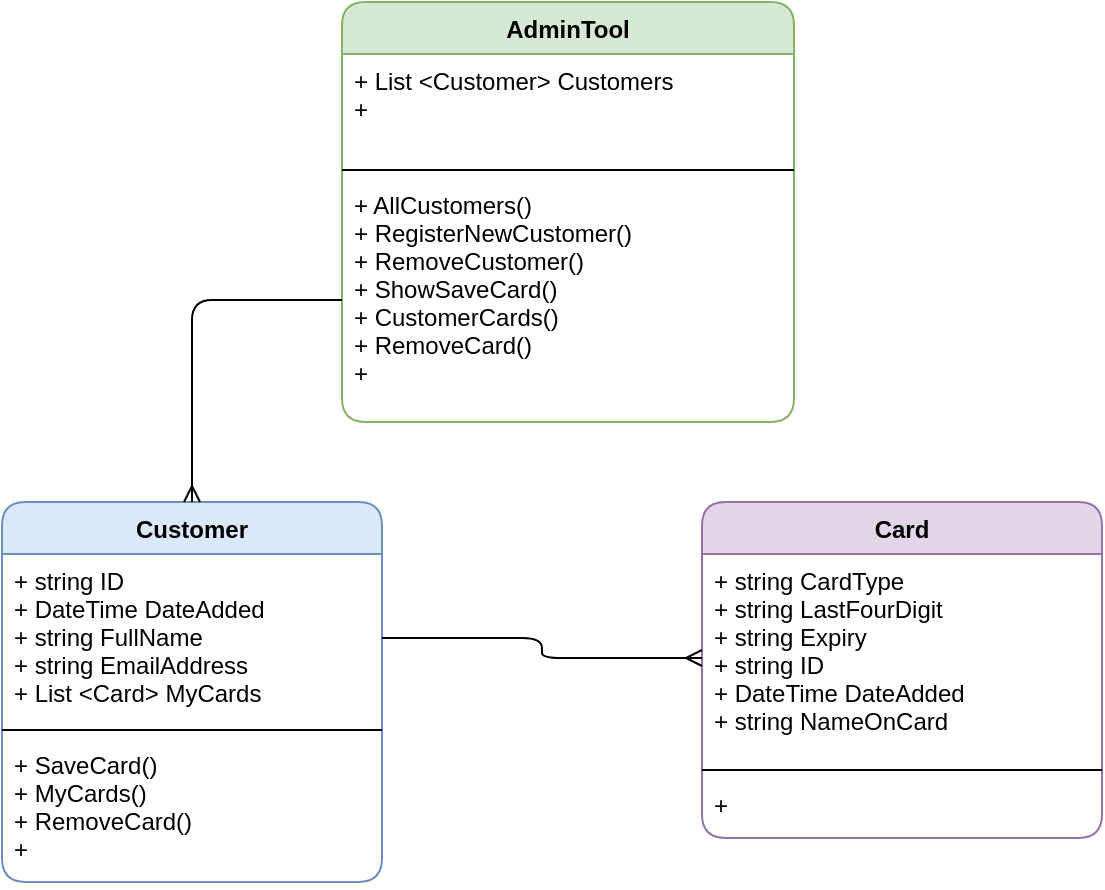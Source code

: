 <mxfile version="14.0.4" type="device"><diagram id="3pVw26wlQoAwe4_Vkxgu" name="Page-1"><mxGraphModel dx="687" dy="439" grid="1" gridSize="10" guides="1" tooltips="1" connect="1" arrows="1" fold="1" page="1" pageScale="1" pageWidth="827" pageHeight="1169" math="0" shadow="0"><root><mxCell id="0"/><mxCell id="1" parent="0"/><mxCell id="qmSiXVHXjGrOq4T2YLw0-1" value="AdminTool" style="swimlane;fontStyle=1;align=center;verticalAlign=top;childLayout=stackLayout;horizontal=1;startSize=26;horizontalStack=0;resizeParent=1;resizeParentMax=0;resizeLast=0;collapsible=1;marginBottom=0;rounded=1;fillColor=#d5e8d4;strokeColor=#82b366;" vertex="1" parent="1"><mxGeometry x="380" y="100" width="226" height="210" as="geometry"/></mxCell><mxCell id="qmSiXVHXjGrOq4T2YLw0-2" value="+ List &lt;Customer&gt; Customers&#10;+ " style="text;strokeColor=none;fillColor=none;align=left;verticalAlign=top;spacingLeft=4;spacingRight=4;overflow=hidden;rotatable=0;points=[[0,0.5],[1,0.5]];portConstraint=eastwest;" vertex="1" parent="qmSiXVHXjGrOq4T2YLw0-1"><mxGeometry y="26" width="226" height="54" as="geometry"/></mxCell><mxCell id="qmSiXVHXjGrOq4T2YLw0-3" value="" style="line;strokeWidth=1;fillColor=none;align=left;verticalAlign=middle;spacingTop=-1;spacingLeft=3;spacingRight=3;rotatable=0;labelPosition=right;points=[];portConstraint=eastwest;" vertex="1" parent="qmSiXVHXjGrOq4T2YLw0-1"><mxGeometry y="80" width="226" height="8" as="geometry"/></mxCell><mxCell id="qmSiXVHXjGrOq4T2YLw0-4" value="+ AllCustomers()&#10;+ RegisterNewCustomer()&#10;+ RemoveCustomer()&#10;+ ShowSaveCard()&#10;+ CustomerCards()&#10;+ RemoveCard()&#10;+" style="text;strokeColor=none;fillColor=none;align=left;verticalAlign=top;spacingLeft=4;spacingRight=4;overflow=hidden;rotatable=0;points=[[0,0.5],[1,0.5]];portConstraint=eastwest;labelBackgroundColor=none;" vertex="1" parent="qmSiXVHXjGrOq4T2YLw0-1"><mxGeometry y="88" width="226" height="122" as="geometry"/></mxCell><mxCell id="qmSiXVHXjGrOq4T2YLw0-5" value="Customer" style="swimlane;fontStyle=1;align=center;verticalAlign=top;childLayout=stackLayout;horizontal=1;startSize=26;horizontalStack=0;resizeParent=1;resizeParentMax=0;resizeLast=0;collapsible=1;marginBottom=0;rounded=1;fillColor=#dae8fc;strokeColor=#6c8ebf;" vertex="1" parent="1"><mxGeometry x="210" y="350" width="190" height="190" as="geometry"/></mxCell><mxCell id="qmSiXVHXjGrOq4T2YLw0-6" value="+ string ID&#10;+ DateTime DateAdded&#10;+ string FullName&#10;+ string EmailAddress&#10;+ List &lt;Card&gt; MyCards" style="text;strokeColor=none;fillColor=none;align=left;verticalAlign=top;spacingLeft=4;spacingRight=4;overflow=hidden;rotatable=0;points=[[0,0.5],[1,0.5]];portConstraint=eastwest;" vertex="1" parent="qmSiXVHXjGrOq4T2YLw0-5"><mxGeometry y="26" width="190" height="84" as="geometry"/></mxCell><mxCell id="qmSiXVHXjGrOq4T2YLw0-7" value="" style="line;strokeWidth=1;fillColor=none;align=left;verticalAlign=middle;spacingTop=-1;spacingLeft=3;spacingRight=3;rotatable=0;labelPosition=right;points=[];portConstraint=eastwest;" vertex="1" parent="qmSiXVHXjGrOq4T2YLw0-5"><mxGeometry y="110" width="190" height="8" as="geometry"/></mxCell><mxCell id="qmSiXVHXjGrOq4T2YLw0-8" value="+ SaveCard()&#10;+ MyCards()&#10;+ RemoveCard()&#10;+" style="text;strokeColor=none;fillColor=none;align=left;verticalAlign=top;spacingLeft=4;spacingRight=4;overflow=hidden;rotatable=0;points=[[0,0.5],[1,0.5]];portConstraint=eastwest;" vertex="1" parent="qmSiXVHXjGrOq4T2YLw0-5"><mxGeometry y="118" width="190" height="72" as="geometry"/></mxCell><mxCell id="qmSiXVHXjGrOq4T2YLw0-9" value="Card" style="swimlane;fontStyle=1;align=center;verticalAlign=top;childLayout=stackLayout;horizontal=1;startSize=26;horizontalStack=0;resizeParent=1;resizeParentMax=0;resizeLast=0;collapsible=1;marginBottom=0;rounded=1;fillColor=#e1d5e7;strokeColor=#9673a6;" vertex="1" parent="1"><mxGeometry x="560" y="350" width="200" height="168" as="geometry"/></mxCell><mxCell id="qmSiXVHXjGrOq4T2YLw0-10" value="+ string CardType&#10;+ string LastFourDigit&#10;+ string Expiry&#10;+ string ID&#10;+ DateTime DateAdded&#10;+ string NameOnCard&#10;" style="text;strokeColor=none;fillColor=none;align=left;verticalAlign=top;spacingLeft=4;spacingRight=4;overflow=hidden;rotatable=0;points=[[0,0.5],[1,0.5]];portConstraint=eastwest;" vertex="1" parent="qmSiXVHXjGrOq4T2YLw0-9"><mxGeometry y="26" width="200" height="104" as="geometry"/></mxCell><mxCell id="qmSiXVHXjGrOq4T2YLw0-11" value="" style="line;strokeWidth=1;fillColor=none;align=left;verticalAlign=middle;spacingTop=-1;spacingLeft=3;spacingRight=3;rotatable=0;labelPosition=right;points=[];portConstraint=eastwest;" vertex="1" parent="qmSiXVHXjGrOq4T2YLw0-9"><mxGeometry y="130" width="200" height="8" as="geometry"/></mxCell><mxCell id="qmSiXVHXjGrOq4T2YLw0-12" value="+ " style="text;strokeColor=none;fillColor=none;align=left;verticalAlign=top;spacingLeft=4;spacingRight=4;overflow=hidden;rotatable=0;points=[[0,0.5],[1,0.5]];portConstraint=eastwest;" vertex="1" parent="qmSiXVHXjGrOq4T2YLw0-9"><mxGeometry y="138" width="200" height="30" as="geometry"/></mxCell><mxCell id="qmSiXVHXjGrOq4T2YLw0-13" style="edgeStyle=orthogonalEdgeStyle;orthogonalLoop=1;jettySize=auto;html=1;fontColor=#000000;rounded=1;endArrow=ERmany;endFill=0;" edge="1" parent="1" source="qmSiXVHXjGrOq4T2YLw0-6" target="qmSiXVHXjGrOq4T2YLw0-10"><mxGeometry relative="1" as="geometry"/></mxCell><mxCell id="qmSiXVHXjGrOq4T2YLw0-14" style="edgeStyle=orthogonalEdgeStyle;rounded=1;orthogonalLoop=1;jettySize=auto;html=1;endArrow=ERmany;endFill=0;fontColor=#000000;" edge="1" parent="1" source="qmSiXVHXjGrOq4T2YLw0-4" target="qmSiXVHXjGrOq4T2YLw0-5"><mxGeometry relative="1" as="geometry"/></mxCell></root></mxGraphModel></diagram></mxfile>
